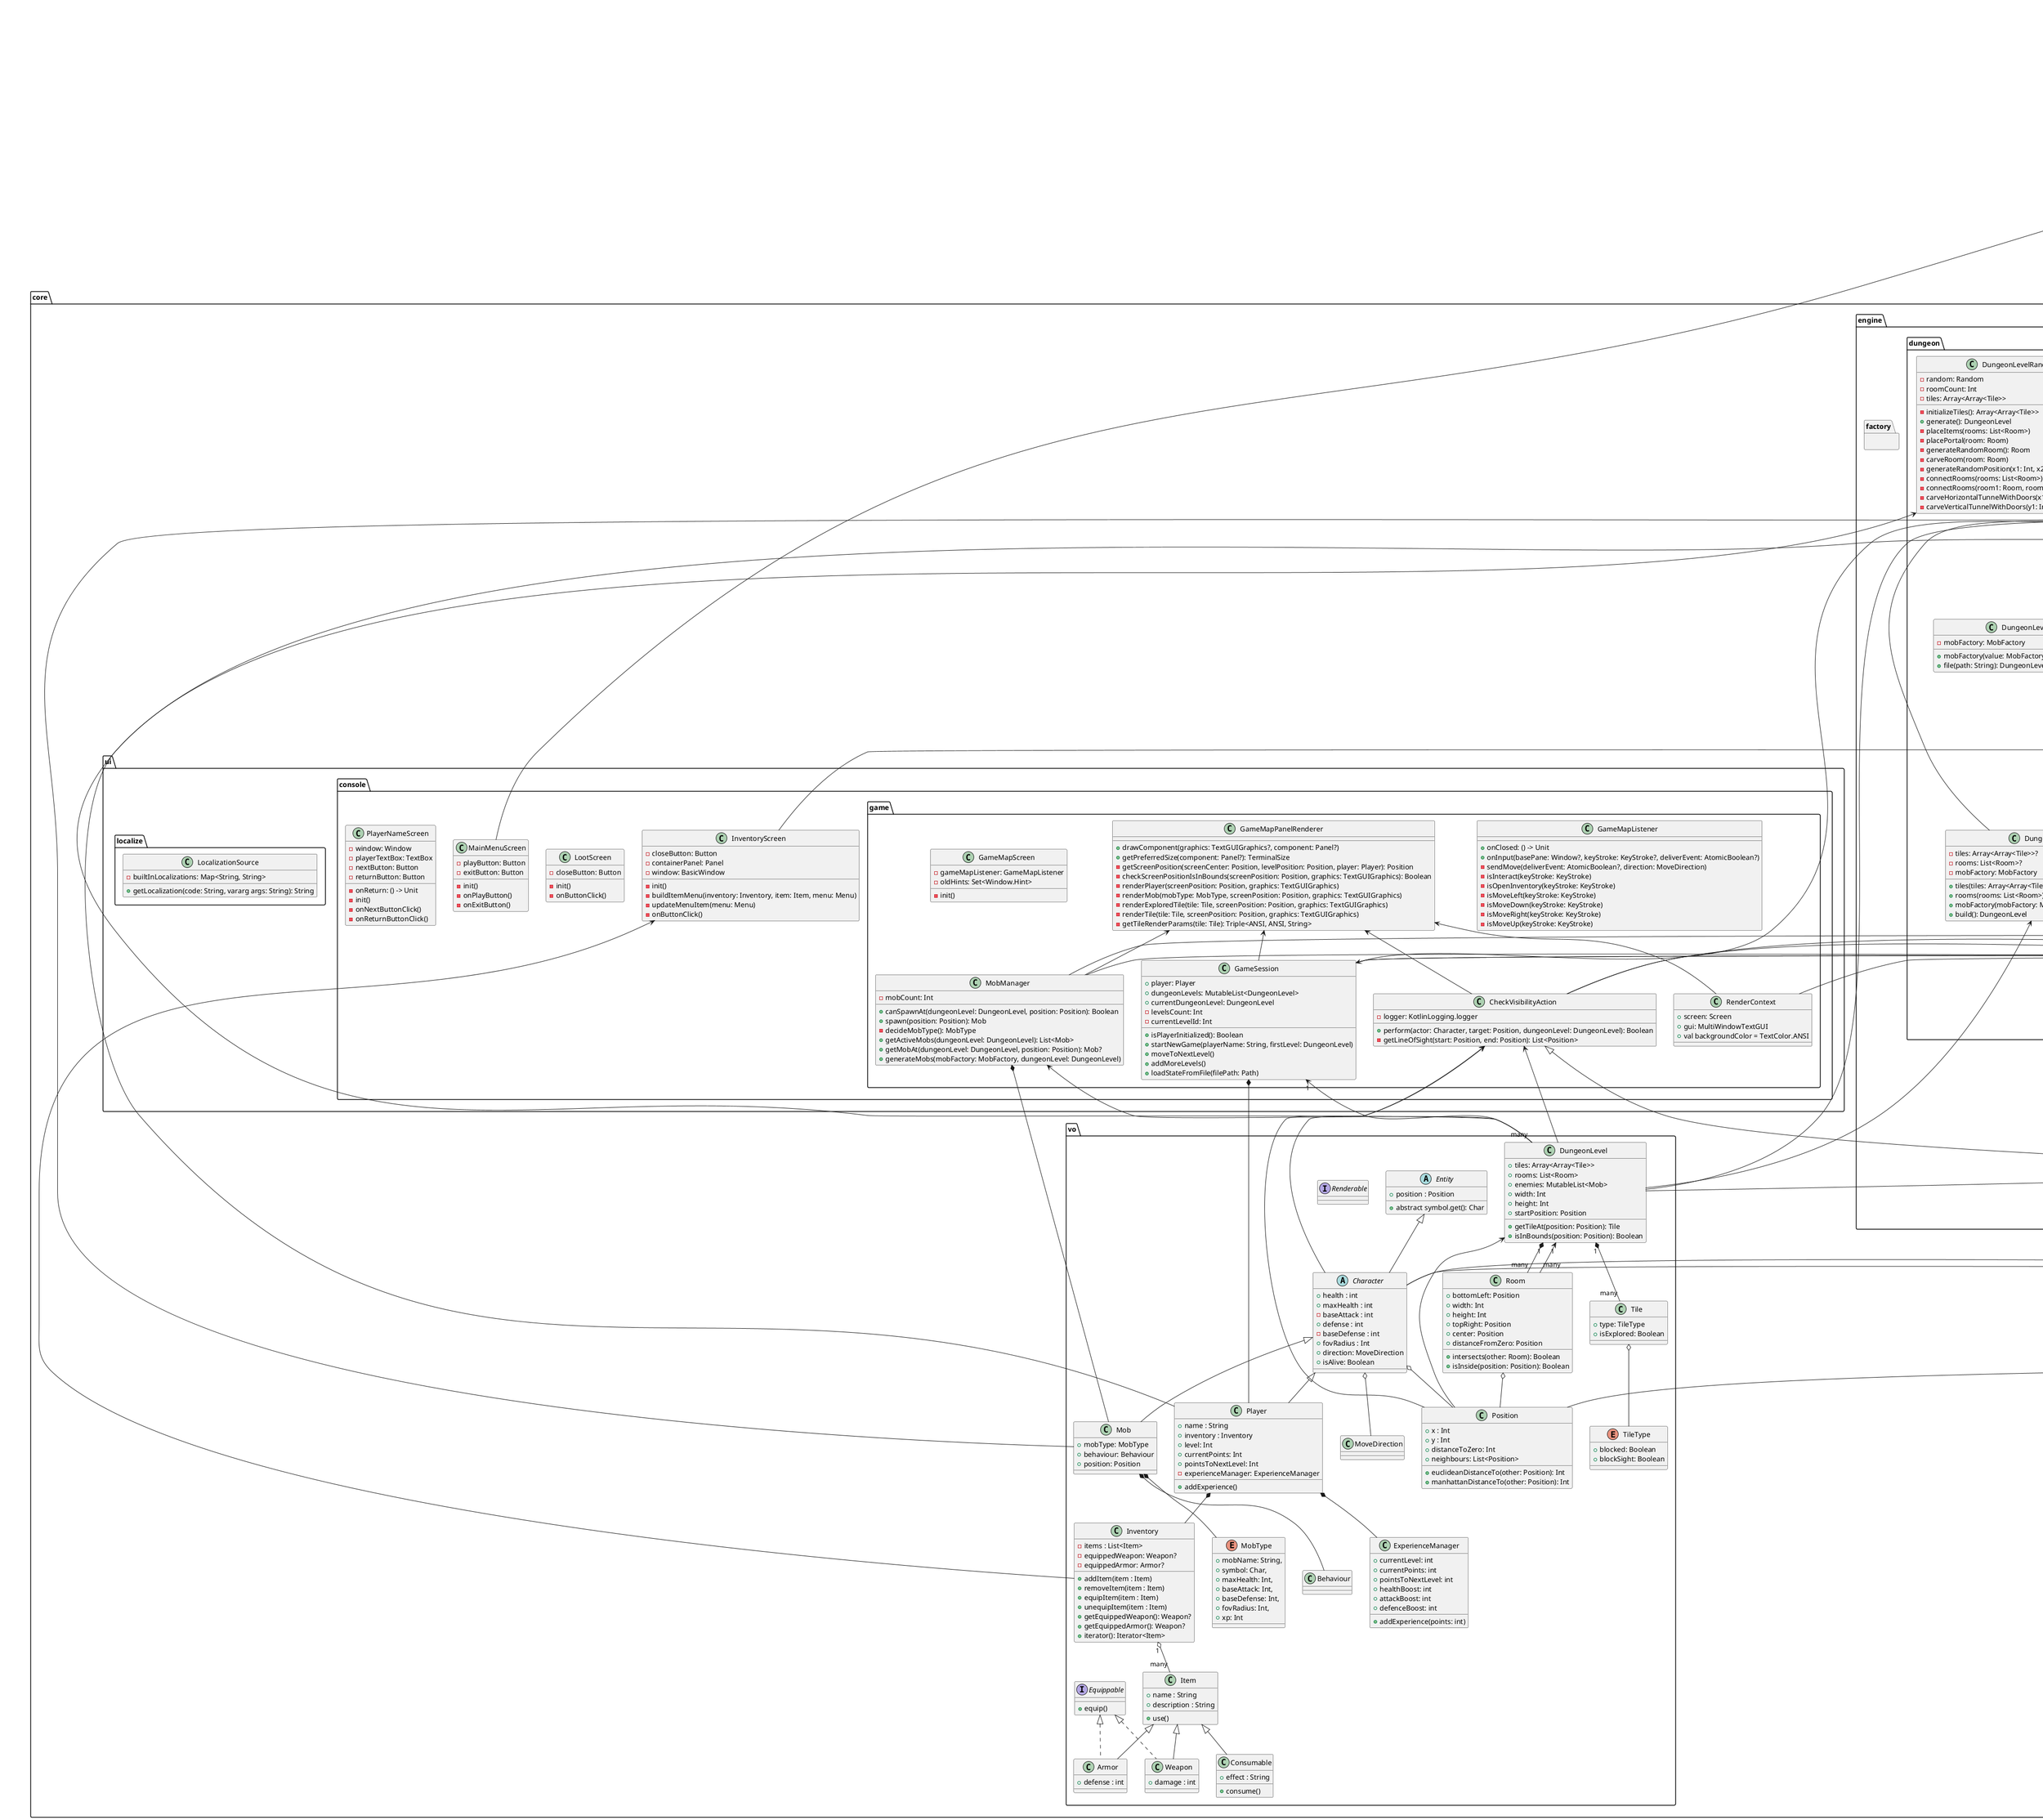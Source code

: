 @startuml
package core {
    package vo {
        abstract class Entity {
            + position : Position
            + abstract symbol.get(): Char
        }

        ' Абстрактный класс для общих свойств персонажей
        abstract class Character extends Entity {
            + health : int
            + maxHealth : int
            - baseAttack : int
            + defense : int
            - baseDefense : int
            + fovRadius : Int
            + direction: MoveDirection
            + isAlive: Boolean
        }
        Character o-- Position
        Character o-- MoveDirection

        ' Класс игрока
        class Player extends Character {
            + name : String
            + inventory : Inventory
            + level: Int
            + currentPoints: Int
            + pointsToNextLevel: Int
            - experienceManager: ExperienceManager
            + addExperience()
        }
        Player *-- Inventory
        Player *-- ExperienceManager

        ' Класс Менеджера уровней
        class ExperienceManager {
            + currentLevel: int
            + currentPoints: int
            + pointsToNextLevel: int
            + healthBoost: int
            + attackBoost: int
            + defenceBoost: int
            + addExperience(points: int)
        }

        ' Класс инвентаря
        class Inventory {
            - items : List<Item>
            - equippedWeapon: Weapon?
            - equippedArmor: Armor?
            + addItem(item : Item)
            + removeItem(item : Item)
            + equipItem(item : Item)
            + unequipItem(item : Item)
            + getEquippedWeapon(): Weapon?
            + getEquippedArmor(): Weapon?
            + iterator(): Iterator<Item>
        }
        Inventory "1" o-- "many" Item

        ' Классы предметов
        class Item {
            + name : String
            + description : String
            + use()
        }

        interface Equippable {
            + equip()
        }

        class Weapon extends Item implements Equippable {
            + damage : int
        }

        class Armor extends Item implements Equippable {
            + defense : int
        }

        class Consumable extends Item {
            + effect : String
            + consume()
        }

        class Mob extends Character {
            + mobType: MobType
            + behaviour: Behaviour
            + position: Position
        }
        Mob *-- MobType
        Mob *-- Behaviour

        enum MobType {
            + mobName: String,
            + symbol: Char,
            + maxHealth: Int,
            + baseAttack: Int,
            + baseDefense: Int,
            + fovRadius: Int,
            + xp: Int
        }

       ' Класс уровня
        class DungeonLevel {
            + tiles: Array<Array<Tile>>
            + rooms: List<Room>
            + enemies: MutableList<Mob>
            + width: Int
            + height: Int
            + startPosition: Position
            + getTileAt(position: Position): Tile
            + isInBounds(position: Position): Boolean
        }
        DungeonLevel "1" *-- "many" Tile
        DungeonLevel "1" *-- "many" Room
        DungeonLevel "1" <-- "many" Room
        DungeonLevel <-- Position

       ' Класс тайла карты
        class Tile {
            + type: TileType
            + isExplored: Boolean
        }
        Tile o-- TileType

        enum TileType {
            + blocked: Boolean
            + blockSight: Boolean
        }

        class Room {
            + bottomLeft: Position
            + width: Int
            + height: Int
            + topRight: Position
            + center: Position
            + distanceFromZero: Position
            + intersects(other: Room): Boolean
            + isInside(position: Position): Boolean
        }
        Room o-- Position

        ' Класс для позиции на карте
        class Position {
            + x : Int
            + y : Int
            + distanceToZero: Int
            + neighbours: List<Position>
            + euclideanDistanceTo(other: Position): Int
            + manhattanDistanceTo(other: Position): Int
        }

        interface Renderable {}
    }

    package ui {
        package console {
            package game {
                class GameMapListener {
                    + onClosed: () -> Unit
                    + onInput(basePane: Window?, keyStroke: KeyStroke?, deliverEvent: AtomicBoolean?)
                    - sendMove(deliverEvent: AtomicBoolean?, direction: MoveDirection)
                    - isInteract(keyStroke: KeyStroke)
                    - isOpenInventory(keyStroke: KeyStroke)
                    - isMoveLeft(keyStroke: KeyStroke)
                    - isMoveDown(keyStroke: KeyStroke)
                    - isMoveRight(keyStroke: KeyStroke)
                    - isMoveUp(keyStroke: KeyStroke)
                }

                class GameMapPanelRenderer {
                    + drawComponent(graphics: TextGUIGraphics?, component: Panel?)
                    + getPreferredSize(component: Panel?): TerminalSize
                    - getScreenPosition(screenCenter: Position, levelPosition: Position, player: Player): Position
                    - checkScreenPositionIsInBounds(screenPosition: Position, graphics: TextGUIGraphics): Boolean
                    - renderPlayer(screenPosition: Position, graphics: TextGUIGraphics)
                    - renderMob(mobType: MobType, screenPosition: Position, graphics: TextGUIGraphics)
                    - renderExploredTile(tile: Tile, screenPosition: Position, graphics: TextGUIGraphics)
                    - renderTile(tile: Tile, screenPosition: Position, graphics: TextGUIGraphics)
                    - getTileRenderParams(tile: Tile): Triple<ANSI, ANSI, String>
                }
                GameMapPanelRenderer <-- GameSession
                GameMapPanelRenderer <-- CheckVisibilityAction
                GameMapPanelRenderer <-- MobManager
                GameMapPanelRenderer <-- RenderContext

                class GameMapScreen {
                    - gameMapListener: GameMapListener
                    - oldHints: Set<Window.Hint>
                    - init()
                }
            }

            class InventoryScreen {
                - closeButton: Button
                - containerPanel: Panel
                - window: BasicWindow
                - init()
                - buildItemMenu(inventory: Inventory, item: Item, menu: Menu)
                - updateMenuItem(menu: Menu)
                - onButtonClick()
            }
            InventoryScreen <-- Inventory

            class LootScreen {
                - closeButton: Button
                - init()
                - onButtonClick()
            }

            class MainMenuScreen {
                - playButton: Button
                - exitButton: Button
                - init()
                - onPlayButton()
                - onExitButton()
            }

            class PlayerNameScreen {
                - window: Window
                - onReturn: () -> Unit
                - playerTextBox: TextBox
                - nextButton: Button
                - returnButton: Button
                - init()
                - onNextButtonClick()
                - onReturnButtonClick()
            }

            object RenderContext {
                + screen: Screen
                + gui: MultiWindowTextGUI
                + val backgroundColor = TextColor.ANSI
            }
        }

        package localize {
            class LocalizationSource {
                - builtInLocalizations: Map<String, String>
                + getLocalization(code: String, vararg args: String): String
            }
        }
    }

    package messages {
        package player {
            enum MoveDirection {
            }

            class MovePlayer extends Message {
                - direction: MoveDirection
            }
            MovePlayer <-- MoveDirection

            class OpenInventory extends Message {}

            class PlayerInteract extends Message {}
        }

        package ui {
            class GameScreenExit extends Message {}

            class GameScreenOpened extends Message {}
        }

        interface Message {}

        object MessageBroker {
            - subscribers: ConcurrentHashMap<String, MutableSet<Subscriber>>
            + subscribe(topic: String, subscriber: Subscriber)
            + unsubscribe(topic: String, subscriber: Subscriber)
            + send(topic: String, message: Message)
        }

        interface Subscriber {
            + onMessage(message: Message)
        }
    }

    package engine {
        package action {
            interface Action<T,R> {
                perform(actor: Character, target: T, dungeonLevel: DungeonLevel): R
            }

            object AttackAction {
                - logger: KotlinLogging.logger
                + perform(actor: Character, target: Character, dungeonLevel: DungeonLevel)
            }
            AttackAction <|-- Action
            AttackAction <-- Character

            object CheckVisibilityAction {
                - logger: KotlinLogging.logger
                + perform(actor: Character, target: Position, dungeonLevel: DungeonLevel): Boolean
                - getLineOfSight(start: Position, end: Position): List<Position>
            }
            CheckVisibilityAction <|-- Action
            CheckVisibilityAction <-- Character
            CheckVisibilityAction <-- DungeonLevel
            CheckVisibilityAction <-- Position

            object MoveAction {
                - logger: KotlinLogging.logger
                + perform(actor: Character, target: Position, dungeonLevel: DungeonLevel): Boolean
                + perform(actor: Character, target: MoveDirection, dungeonLevel: DungeonLevel): Boolean
                - tryToMove(actor: Character, newPosition: Position, dungeonLevel: DungeonLevel): Boolean
                + isTileFreeAt(dungeonLevel: DungeonLevel, position: Position): Boolean
            }
            MoveAction <|-- Action
            MoveAction <-- Character
            MoveAction <-- DungeonLevel
            MoveAction <-- Position
            MoveAction <-- MobManager
        }

        package behaviour {
            interface Behaviour {
                + act(mob: Mob, dungeonLevel: DungeonLevel, player: Player)
            }
            Behaviour <-- Mob
            Behaviour <-- DungeonLevel
            Behaviour <-- Player

            abstract class BehaviourDecorator implements Behaviour {
                # parentBehaviour: Behaviour
            }

            class PassiveBehaviour extends Behaviour {}

            class isAliveBehaviour extends BehaviourDecorator {
                + act(mob: Mob, dungeonLevel: DungeonLevel, player: Player)
            }

            class BasicBehaviour extends BehaviourDecorator {
                - path: ArrayDeque<Position>
                + act(mob: Mob, dungeonLevel: DungeonLevel, player: Player)
                - rebuildPath(mob: Mob, dungeonLevel: DungeonLevel)
            }
            BasicBehaviour <-- MoveAction
            BasicBehaviour <-- AStarPathfinder

            object AStarPathfinder {
                + findPath(start: Position, end: Position, level: DungeonLevel): List<Position>
                - reconstructPath(node: AStarPathfinder.Node): List<Position>
            }

            class AggressiveBehaviour extends BehaviourDecorator {
                + act(mob: Mob, dungeonLevel: DungeonLevel, player: Player)
            }
            AggressiveBehaviour <-- CheckVisibilityAction
            AggressiveBehaviour <-- AttackAction
            AggressiveBehaviour <-- MoveAction

            class FearfulBehaviour extends BehaviourDecorator {
                + act(mob: Mob, dungeonLevel: DungeonLevel, player: Player)
            }
            FearfulBehaviour <-- CheckVisibilityAction
            FearfulBehaviour <-- MoveAction
        }

        package dungeon {
            class DungeonLevelRandomGenerator {
                - random: Random
                - roomCount: Int
                - tiles: Array<Array<Tile>>
                - initializeTiles(): Array<Array<Tile>>
                + generate(): DungeonLevel
                - placeItems(rooms: List<Room>)
                - placePortal(room: Room)
                - generateRandomRoom(): Room
                - carveRoom(room: Room)
                - generateRandomPosition(x1: Int, x2: Int, y1: Int, y2: Int): Position
                - connectRooms(rooms: List<Room>)
                - connectRooms(room1: Room, room2: Room)
                - carveHorizontalTunnelWithDoors(x1: Int, x2: Int, y: Int)
                - carveVerticalTunnelWithDoors(y1: Int, y2: Int, x: Int)
            }

            DungeonLevelRandomGenerator <-- DungeonLevel

            class DungeonLevelGenerator {
                + randomBuilder(): DungeonLevelGeneratorRandomBuilder
                + fileBuilder(): DungeonLevelGeneratorFileBuilder
            }

            class DungeonLevelBuilder {
                - tiles: Array<Array<Tile>>?
                - rooms: List<Room>?
                - mobFactory: MobFactory

                + tiles(tiles: Array<Array<Tile>>): DungeonLevelBuilder
                + rooms(rooms: List<Room>): DungeonLevelBuilder
                + mobFactory(mobFactory: MobFactory): DungeonLevelBuilder
                + build(): DungeonLevel
            }

            DungeonLevelBuilder <-- DungeonLevel
            DungeonLevelBuilder <-- MobFactory

            class DungeonLevelGeneratorRandomBuilder {
                - seed: Int
                - mobFactory: MobFactory
                - height: Int
                - width: Int
                - roomCount: Int
                - roomMinCount: Int?
                - roomMaxCount: Int?
                - roomMinSize: Int
                - roomMaxSize: Int

                + seed(value: Int): DungeonLevelGeneratorRandomBuilder
                + mobFactory(value: MobFactory): DungeonLevelGeneratorRandomBuilder
                + height(value: Int): DungeonLevelGeneratorRandomBuilder
                + width(value: Int): DungeonLevelGeneratorRandomBuilder
                + roomCount(value: Int): DungeonLevelGeneratorRandomBuilder
                + roomMinCount(value: Int?): DungeonLevelGeneratorRandomBuilder
                + roomMaxCount(value: Int?): DungeonLevelGeneratorRandomBuilder
                + roomMinSize(value: Int): DungeonLevelGeneratorRandomBuilder
                + roomMaxSize(value: Int): DungeonLevelGeneratorRandomBuilder
                + generate(): DungeonLevelBuilder
            }

            DungeonLevelGeneratorRandomBuilder <-- DungeonLevelBuilder
            DungeonLevelGeneratorRandomBuilder <-- MobFactory

            class DungeonLevelGeneratorFileBuilder {
                - mobFactory: MobFactory

                + mobFactory(value: MobFactory): DungeonLevelGeneratorFileBuilder
                + file(path: String): DungeonLevelBuilder
            }

            DungeonLevelGeneratorFileBuilder <-- MobFactory
            DungeonLevelGeneratorFileBuilder <-- DungeonLevelBuilder

            DungeonLevelGeneratorRandomBuilder <-- MobFactory
            DungeonLevelGenerator *-- DungeonLevelGeneratorRandomBuilder
            DungeonLevelGenerator *-- DungeonLevelGeneratorFileBuilder
            DungeonLevelGenerator *-- DungeonLevelBuilder
        }

        package factory {
            object MobManager {
                - mobCount: Int
                + canSpawnAt(dungeonLevel: DungeonLevel, position: Position): Boolean
                + spawn(position: Position): Mob
                - decideMobType(): MobType
                + getActiveMobs(dungeonLevel: DungeonLevel): List<Mob>
                + getMobAt(dungeonLevel: DungeonLevel, position: Position): Mob?
                + generateMobs(mobFactory: MobFactory, dungeonLevel: DungeonLevel)
            }
            MobManager *-- Mob
            MobManager <-- DungeonLevel
        }

        object GameSession {
            + player: Player
            + dungeonLevels: MutableList<DungeonLevel>
            + currentDungeonLevel: DungeonLevel
            - levelsCount: Int
            - currentLevelId: Int
            + isPlayerInitialized(): Boolean
            + startNewGame(playerName: String, firstLevel: DungeonLevel)
            + moveToNextLevel()
            + addMoreLevels()
            + loadStateFromFile(filePath: Path)
        }
        GameSession *-- Player
        GameSession <-- DungeonLevelGenerator
        GameSession "1" <-- "many" DungeonLevel
    }
}

package app {
    class App {
        + main()
    }
    App *-- GameLoop
    App <-- DungeonLevelGenerator
    App <-- GameSession
    App <-- MessageBroker
    App <-- GameScreenOpened
    App <-- MainMenuScreen
    App <-- RenderContext

    class GameLoop {
        - isRunning: Boolean
        - events: ConcurrentLinkedQueue<Message>
        - uiSubscriber: Subscriber
        - playerSubscriber: Subscriber
        - init()
        + start()
        - handleInput()
        - canGoTo(newPosition: Position): Boolean
        - tryInteract(position: Position, direction: MoveDirection)
        - tryInteractAt(position: Position)
        - updateGameState()
        - stop()
    }
    GameLoop *-- Subscriber
    GameLoop <-- MessageBroker
    GameLoop <-- GameSession
    GameLoop <-- MovePlayer
    GameLoop <-- OpenInventory
    GameLoop <-- PlayerInteract
    GameLoop <-- GameScreenExit
    GameLoop <-- InventoryScreen
    GameLoop <-- MobManager
    GameLoop <-- MoveAction
    GameLoop <-- AttackAction
}
@enduml

